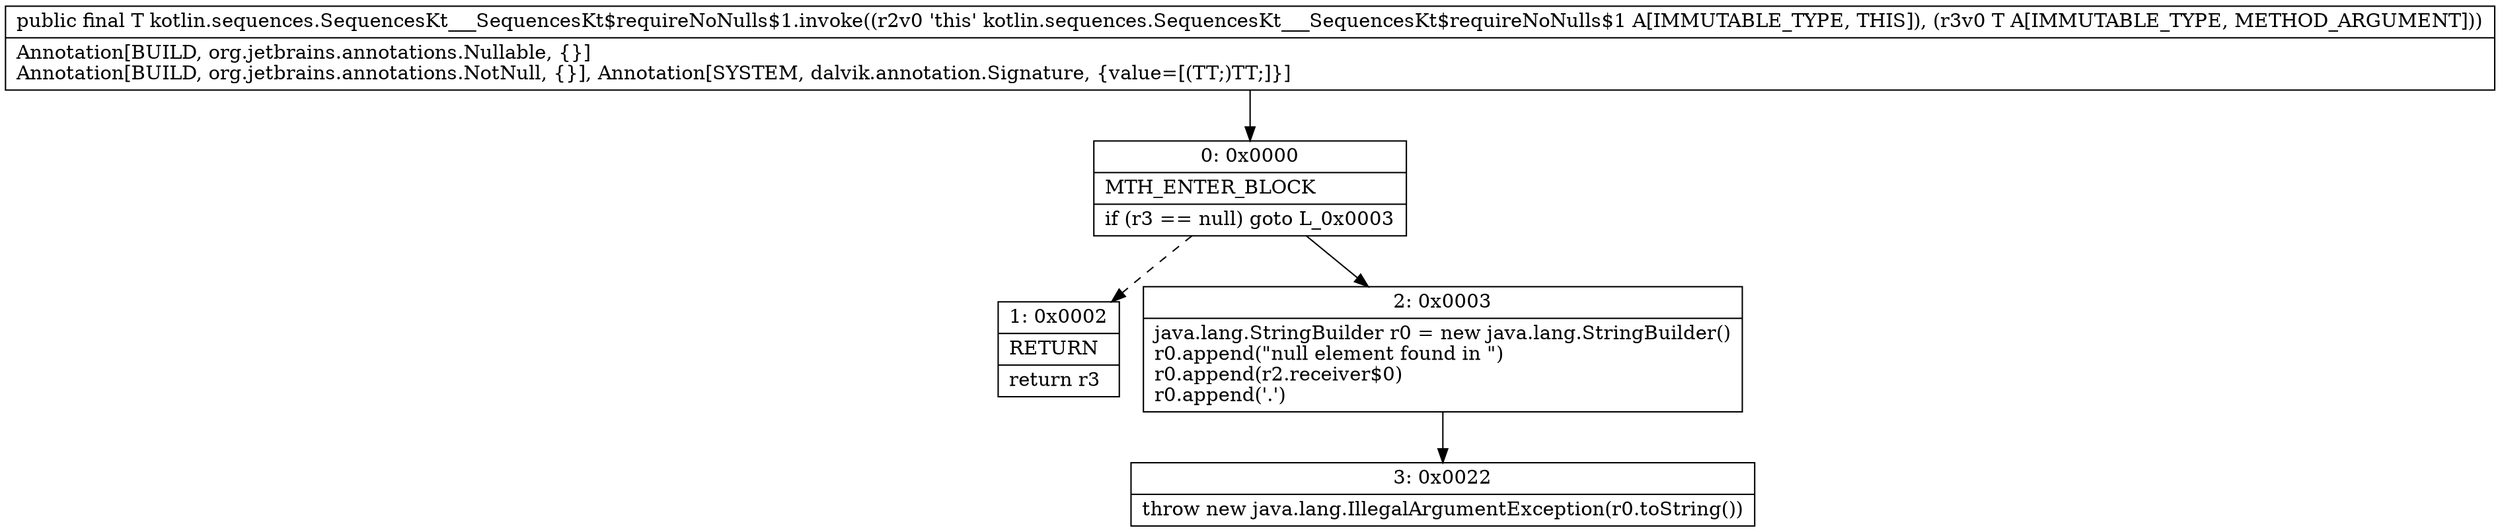digraph "CFG forkotlin.sequences.SequencesKt___SequencesKt$requireNoNulls$1.invoke(Ljava\/lang\/Object;)Ljava\/lang\/Object;" {
Node_0 [shape=record,label="{0\:\ 0x0000|MTH_ENTER_BLOCK\l|if (r3 == null) goto L_0x0003\l}"];
Node_1 [shape=record,label="{1\:\ 0x0002|RETURN\l|return r3\l}"];
Node_2 [shape=record,label="{2\:\ 0x0003|java.lang.StringBuilder r0 = new java.lang.StringBuilder()\lr0.append(\"null element found in \")\lr0.append(r2.receiver$0)\lr0.append('.')\l}"];
Node_3 [shape=record,label="{3\:\ 0x0022|throw new java.lang.IllegalArgumentException(r0.toString())\l}"];
MethodNode[shape=record,label="{public final T kotlin.sequences.SequencesKt___SequencesKt$requireNoNulls$1.invoke((r2v0 'this' kotlin.sequences.SequencesKt___SequencesKt$requireNoNulls$1 A[IMMUTABLE_TYPE, THIS]), (r3v0 T A[IMMUTABLE_TYPE, METHOD_ARGUMENT]))  | Annotation[BUILD, org.jetbrains.annotations.Nullable, \{\}]\lAnnotation[BUILD, org.jetbrains.annotations.NotNull, \{\}], Annotation[SYSTEM, dalvik.annotation.Signature, \{value=[(TT;)TT;]\}]\l}"];
MethodNode -> Node_0;
Node_0 -> Node_1[style=dashed];
Node_0 -> Node_2;
Node_2 -> Node_3;
}

